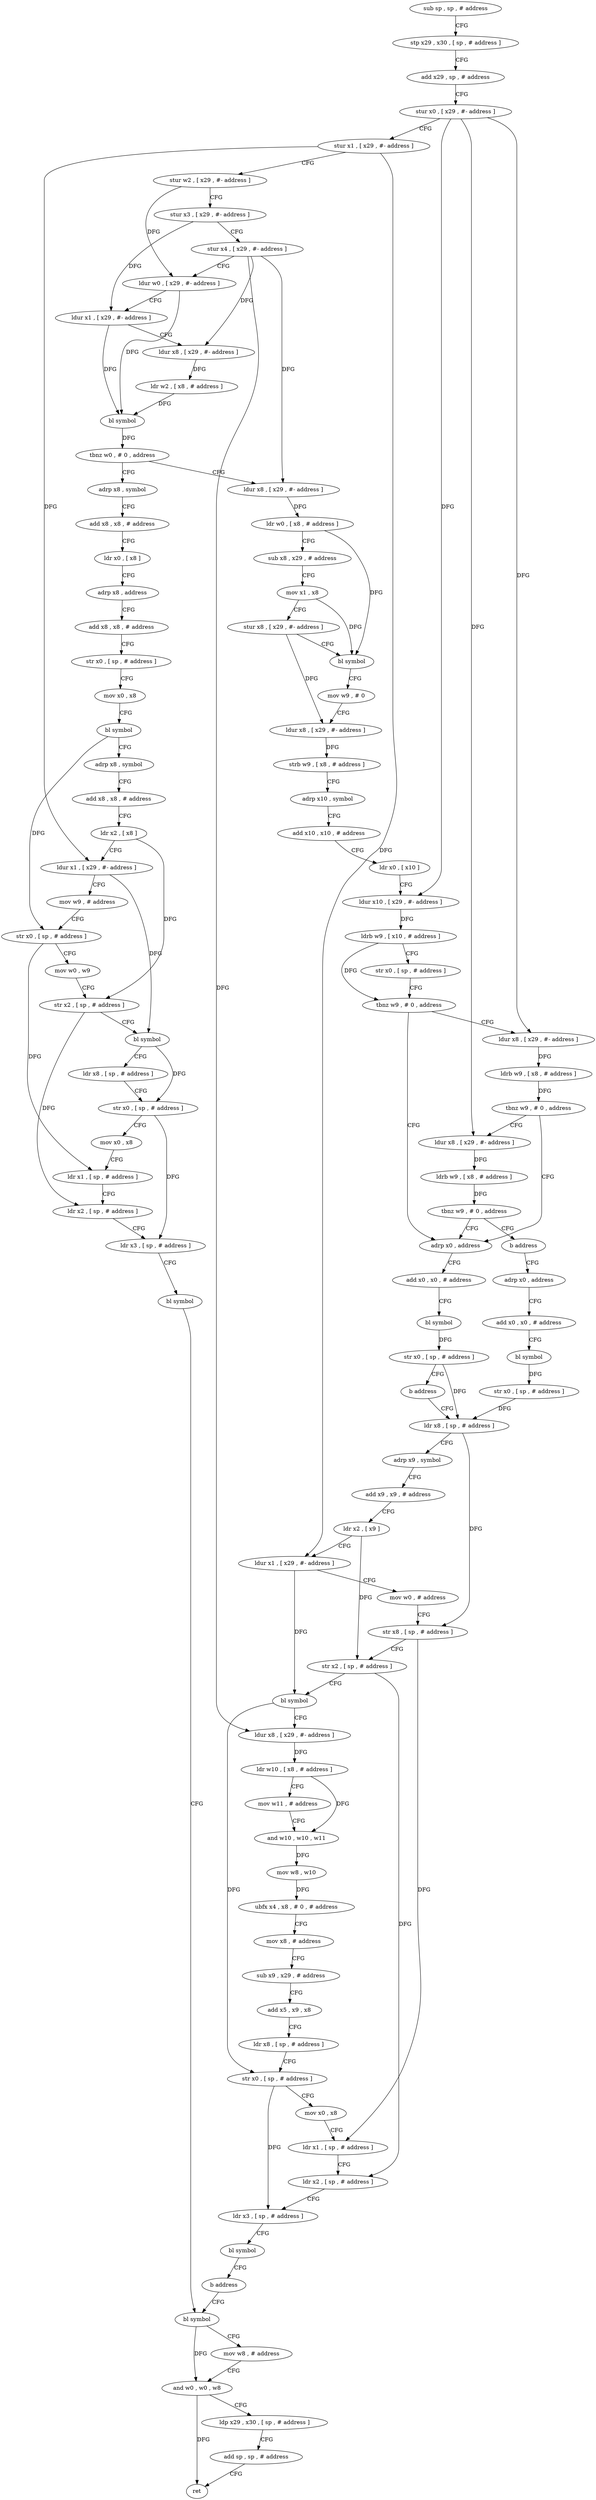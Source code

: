 digraph "func" {
"4230624" [label = "sub sp , sp , # address" ]
"4230628" [label = "stp x29 , x30 , [ sp , # address ]" ]
"4230632" [label = "add x29 , sp , # address" ]
"4230636" [label = "stur x0 , [ x29 , #- address ]" ]
"4230640" [label = "stur x1 , [ x29 , #- address ]" ]
"4230644" [label = "stur w2 , [ x29 , #- address ]" ]
"4230648" [label = "stur x3 , [ x29 , #- address ]" ]
"4230652" [label = "stur x4 , [ x29 , #- address ]" ]
"4230656" [label = "ldur w0 , [ x29 , #- address ]" ]
"4230660" [label = "ldur x1 , [ x29 , #- address ]" ]
"4230664" [label = "ldur x8 , [ x29 , #- address ]" ]
"4230668" [label = "ldr w2 , [ x8 , # address ]" ]
"4230672" [label = "bl symbol" ]
"4230676" [label = "tbnz w0 , # 0 , address" ]
"4230912" [label = "adrp x8 , symbol" ]
"4230680" [label = "ldur x8 , [ x29 , #- address ]" ]
"4230916" [label = "add x8 , x8 , # address" ]
"4230920" [label = "ldr x0 , [ x8 ]" ]
"4230924" [label = "adrp x8 , address" ]
"4230928" [label = "add x8 , x8 , # address" ]
"4230932" [label = "str x0 , [ sp , # address ]" ]
"4230936" [label = "mov x0 , x8" ]
"4230940" [label = "bl symbol" ]
"4230944" [label = "adrp x8 , symbol" ]
"4230948" [label = "add x8 , x8 , # address" ]
"4230952" [label = "ldr x2 , [ x8 ]" ]
"4230956" [label = "ldur x1 , [ x29 , #- address ]" ]
"4230960" [label = "mov w9 , # address" ]
"4230964" [label = "str x0 , [ sp , # address ]" ]
"4230968" [label = "mov w0 , w9" ]
"4230972" [label = "str x2 , [ sp , # address ]" ]
"4230976" [label = "bl symbol" ]
"4230980" [label = "ldr x8 , [ sp , # address ]" ]
"4230984" [label = "str x0 , [ sp , # address ]" ]
"4230988" [label = "mov x0 , x8" ]
"4230992" [label = "ldr x1 , [ sp , # address ]" ]
"4230996" [label = "ldr x2 , [ sp , # address ]" ]
"4231000" [label = "ldr x3 , [ sp , # address ]" ]
"4231004" [label = "bl symbol" ]
"4231008" [label = "bl symbol" ]
"4230684" [label = "ldr w0 , [ x8 , # address ]" ]
"4230688" [label = "sub x8 , x29 , # address" ]
"4230692" [label = "mov x1 , x8" ]
"4230696" [label = "stur x8 , [ x29 , #- address ]" ]
"4230700" [label = "bl symbol" ]
"4230704" [label = "mov w9 , # 0" ]
"4230708" [label = "ldur x8 , [ x29 , #- address ]" ]
"4230712" [label = "strb w9 , [ x8 , # address ]" ]
"4230716" [label = "adrp x10 , symbol" ]
"4230720" [label = "add x10 , x10 , # address" ]
"4230724" [label = "ldr x0 , [ x10 ]" ]
"4230728" [label = "ldur x10 , [ x29 , #- address ]" ]
"4230732" [label = "ldrb w9 , [ x10 , # address ]" ]
"4230736" [label = "str x0 , [ sp , # address ]" ]
"4230740" [label = "tbnz w9 , # 0 , address" ]
"4230772" [label = "adrp x0 , address" ]
"4230744" [label = "ldur x8 , [ x29 , #- address ]" ]
"4230776" [label = "add x0 , x0 , # address" ]
"4230780" [label = "bl symbol" ]
"4230784" [label = "str x0 , [ sp , # address ]" ]
"4230788" [label = "b address" ]
"4230808" [label = "ldr x8 , [ sp , # address ]" ]
"4230748" [label = "ldrb w9 , [ x8 , # address ]" ]
"4230752" [label = "tbnz w9 , # 0 , address" ]
"4230756" [label = "ldur x8 , [ x29 , #- address ]" ]
"4230812" [label = "adrp x9 , symbol" ]
"4230816" [label = "add x9 , x9 , # address" ]
"4230820" [label = "ldr x2 , [ x9 ]" ]
"4230824" [label = "ldur x1 , [ x29 , #- address ]" ]
"4230828" [label = "mov w0 , # address" ]
"4230832" [label = "str x8 , [ sp , # address ]" ]
"4230836" [label = "str x2 , [ sp , # address ]" ]
"4230840" [label = "bl symbol" ]
"4230844" [label = "ldur x8 , [ x29 , #- address ]" ]
"4230848" [label = "ldr w10 , [ x8 , # address ]" ]
"4230852" [label = "mov w11 , # address" ]
"4230856" [label = "and w10 , w10 , w11" ]
"4230860" [label = "mov w8 , w10" ]
"4230864" [label = "ubfx x4 , x8 , # 0 , # address" ]
"4230868" [label = "mov x8 , # address" ]
"4230872" [label = "sub x9 , x29 , # address" ]
"4230876" [label = "add x5 , x9 , x8" ]
"4230880" [label = "ldr x8 , [ sp , # address ]" ]
"4230884" [label = "str x0 , [ sp , # address ]" ]
"4230888" [label = "mov x0 , x8" ]
"4230892" [label = "ldr x1 , [ sp , # address ]" ]
"4230896" [label = "ldr x2 , [ sp , # address ]" ]
"4230900" [label = "ldr x3 , [ sp , # address ]" ]
"4230904" [label = "bl symbol" ]
"4230908" [label = "b address" ]
"4230760" [label = "ldrb w9 , [ x8 , # address ]" ]
"4230764" [label = "tbnz w9 , # 0 , address" ]
"4230768" [label = "b address" ]
"4231012" [label = "mov w8 , # address" ]
"4231016" [label = "and w0 , w0 , w8" ]
"4231020" [label = "ldp x29 , x30 , [ sp , # address ]" ]
"4231024" [label = "add sp , sp , # address" ]
"4231028" [label = "ret" ]
"4230792" [label = "adrp x0 , address" ]
"4230796" [label = "add x0 , x0 , # address" ]
"4230800" [label = "bl symbol" ]
"4230804" [label = "str x0 , [ sp , # address ]" ]
"4230624" -> "4230628" [ label = "CFG" ]
"4230628" -> "4230632" [ label = "CFG" ]
"4230632" -> "4230636" [ label = "CFG" ]
"4230636" -> "4230640" [ label = "CFG" ]
"4230636" -> "4230728" [ label = "DFG" ]
"4230636" -> "4230744" [ label = "DFG" ]
"4230636" -> "4230756" [ label = "DFG" ]
"4230640" -> "4230644" [ label = "CFG" ]
"4230640" -> "4230956" [ label = "DFG" ]
"4230640" -> "4230824" [ label = "DFG" ]
"4230644" -> "4230648" [ label = "CFG" ]
"4230644" -> "4230656" [ label = "DFG" ]
"4230648" -> "4230652" [ label = "CFG" ]
"4230648" -> "4230660" [ label = "DFG" ]
"4230652" -> "4230656" [ label = "CFG" ]
"4230652" -> "4230664" [ label = "DFG" ]
"4230652" -> "4230680" [ label = "DFG" ]
"4230652" -> "4230844" [ label = "DFG" ]
"4230656" -> "4230660" [ label = "CFG" ]
"4230656" -> "4230672" [ label = "DFG" ]
"4230660" -> "4230664" [ label = "CFG" ]
"4230660" -> "4230672" [ label = "DFG" ]
"4230664" -> "4230668" [ label = "DFG" ]
"4230668" -> "4230672" [ label = "DFG" ]
"4230672" -> "4230676" [ label = "DFG" ]
"4230676" -> "4230912" [ label = "CFG" ]
"4230676" -> "4230680" [ label = "CFG" ]
"4230912" -> "4230916" [ label = "CFG" ]
"4230680" -> "4230684" [ label = "DFG" ]
"4230916" -> "4230920" [ label = "CFG" ]
"4230920" -> "4230924" [ label = "CFG" ]
"4230924" -> "4230928" [ label = "CFG" ]
"4230928" -> "4230932" [ label = "CFG" ]
"4230932" -> "4230936" [ label = "CFG" ]
"4230936" -> "4230940" [ label = "CFG" ]
"4230940" -> "4230944" [ label = "CFG" ]
"4230940" -> "4230964" [ label = "DFG" ]
"4230944" -> "4230948" [ label = "CFG" ]
"4230948" -> "4230952" [ label = "CFG" ]
"4230952" -> "4230956" [ label = "CFG" ]
"4230952" -> "4230972" [ label = "DFG" ]
"4230956" -> "4230960" [ label = "CFG" ]
"4230956" -> "4230976" [ label = "DFG" ]
"4230960" -> "4230964" [ label = "CFG" ]
"4230964" -> "4230968" [ label = "CFG" ]
"4230964" -> "4230992" [ label = "DFG" ]
"4230968" -> "4230972" [ label = "CFG" ]
"4230972" -> "4230976" [ label = "CFG" ]
"4230972" -> "4230996" [ label = "DFG" ]
"4230976" -> "4230980" [ label = "CFG" ]
"4230976" -> "4230984" [ label = "DFG" ]
"4230980" -> "4230984" [ label = "CFG" ]
"4230984" -> "4230988" [ label = "CFG" ]
"4230984" -> "4231000" [ label = "DFG" ]
"4230988" -> "4230992" [ label = "CFG" ]
"4230992" -> "4230996" [ label = "CFG" ]
"4230996" -> "4231000" [ label = "CFG" ]
"4231000" -> "4231004" [ label = "CFG" ]
"4231004" -> "4231008" [ label = "CFG" ]
"4231008" -> "4231012" [ label = "CFG" ]
"4231008" -> "4231016" [ label = "DFG" ]
"4230684" -> "4230688" [ label = "CFG" ]
"4230684" -> "4230700" [ label = "DFG" ]
"4230688" -> "4230692" [ label = "CFG" ]
"4230692" -> "4230696" [ label = "CFG" ]
"4230692" -> "4230700" [ label = "DFG" ]
"4230696" -> "4230700" [ label = "CFG" ]
"4230696" -> "4230708" [ label = "DFG" ]
"4230700" -> "4230704" [ label = "CFG" ]
"4230704" -> "4230708" [ label = "CFG" ]
"4230708" -> "4230712" [ label = "DFG" ]
"4230712" -> "4230716" [ label = "CFG" ]
"4230716" -> "4230720" [ label = "CFG" ]
"4230720" -> "4230724" [ label = "CFG" ]
"4230724" -> "4230728" [ label = "CFG" ]
"4230728" -> "4230732" [ label = "DFG" ]
"4230732" -> "4230736" [ label = "CFG" ]
"4230732" -> "4230740" [ label = "DFG" ]
"4230736" -> "4230740" [ label = "CFG" ]
"4230740" -> "4230772" [ label = "CFG" ]
"4230740" -> "4230744" [ label = "CFG" ]
"4230772" -> "4230776" [ label = "CFG" ]
"4230744" -> "4230748" [ label = "DFG" ]
"4230776" -> "4230780" [ label = "CFG" ]
"4230780" -> "4230784" [ label = "DFG" ]
"4230784" -> "4230788" [ label = "CFG" ]
"4230784" -> "4230808" [ label = "DFG" ]
"4230788" -> "4230808" [ label = "CFG" ]
"4230808" -> "4230812" [ label = "CFG" ]
"4230808" -> "4230832" [ label = "DFG" ]
"4230748" -> "4230752" [ label = "DFG" ]
"4230752" -> "4230772" [ label = "CFG" ]
"4230752" -> "4230756" [ label = "CFG" ]
"4230756" -> "4230760" [ label = "DFG" ]
"4230812" -> "4230816" [ label = "CFG" ]
"4230816" -> "4230820" [ label = "CFG" ]
"4230820" -> "4230824" [ label = "CFG" ]
"4230820" -> "4230836" [ label = "DFG" ]
"4230824" -> "4230828" [ label = "CFG" ]
"4230824" -> "4230840" [ label = "DFG" ]
"4230828" -> "4230832" [ label = "CFG" ]
"4230832" -> "4230836" [ label = "CFG" ]
"4230832" -> "4230892" [ label = "DFG" ]
"4230836" -> "4230840" [ label = "CFG" ]
"4230836" -> "4230896" [ label = "DFG" ]
"4230840" -> "4230844" [ label = "CFG" ]
"4230840" -> "4230884" [ label = "DFG" ]
"4230844" -> "4230848" [ label = "DFG" ]
"4230848" -> "4230852" [ label = "CFG" ]
"4230848" -> "4230856" [ label = "DFG" ]
"4230852" -> "4230856" [ label = "CFG" ]
"4230856" -> "4230860" [ label = "DFG" ]
"4230860" -> "4230864" [ label = "DFG" ]
"4230864" -> "4230868" [ label = "CFG" ]
"4230868" -> "4230872" [ label = "CFG" ]
"4230872" -> "4230876" [ label = "CFG" ]
"4230876" -> "4230880" [ label = "CFG" ]
"4230880" -> "4230884" [ label = "CFG" ]
"4230884" -> "4230888" [ label = "CFG" ]
"4230884" -> "4230900" [ label = "DFG" ]
"4230888" -> "4230892" [ label = "CFG" ]
"4230892" -> "4230896" [ label = "CFG" ]
"4230896" -> "4230900" [ label = "CFG" ]
"4230900" -> "4230904" [ label = "CFG" ]
"4230904" -> "4230908" [ label = "CFG" ]
"4230908" -> "4231008" [ label = "CFG" ]
"4230760" -> "4230764" [ label = "DFG" ]
"4230764" -> "4230772" [ label = "CFG" ]
"4230764" -> "4230768" [ label = "CFG" ]
"4230768" -> "4230792" [ label = "CFG" ]
"4231012" -> "4231016" [ label = "CFG" ]
"4231016" -> "4231020" [ label = "CFG" ]
"4231016" -> "4231028" [ label = "DFG" ]
"4231020" -> "4231024" [ label = "CFG" ]
"4231024" -> "4231028" [ label = "CFG" ]
"4230792" -> "4230796" [ label = "CFG" ]
"4230796" -> "4230800" [ label = "CFG" ]
"4230800" -> "4230804" [ label = "DFG" ]
"4230804" -> "4230808" [ label = "DFG" ]
}

